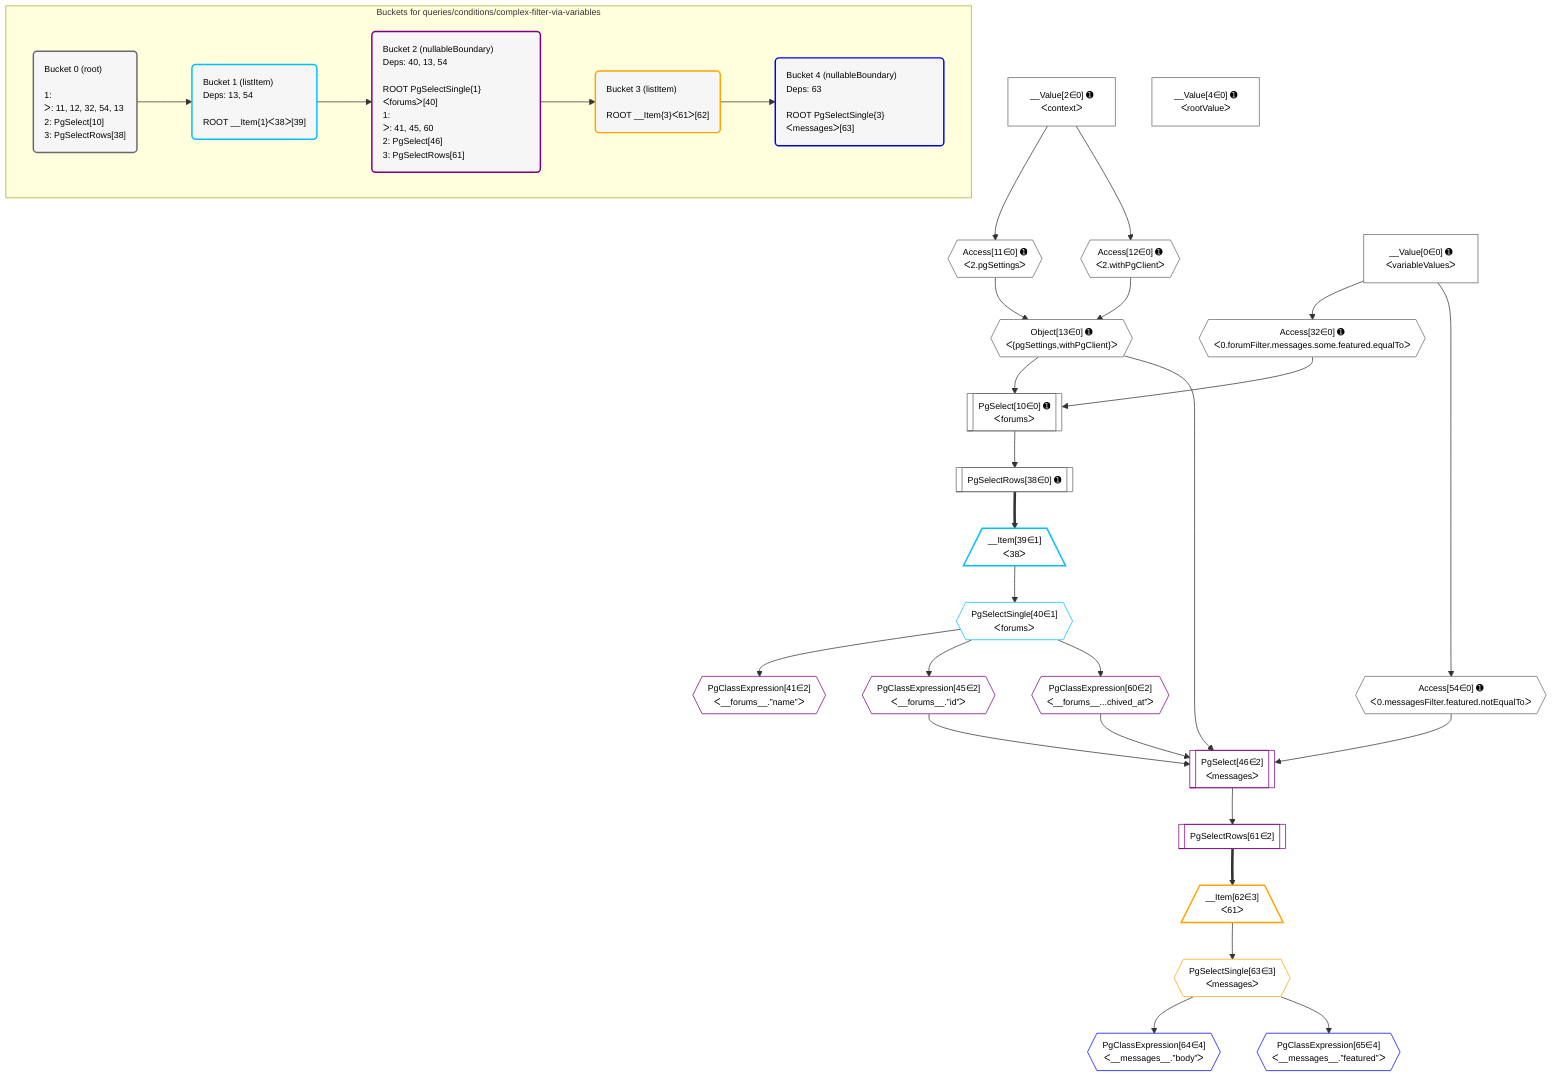 %%{init: {'themeVariables': { 'fontSize': '12px'}}}%%
graph TD
    classDef path fill:#eee,stroke:#000,color:#000
    classDef plan fill:#fff,stroke-width:1px,color:#000
    classDef itemplan fill:#fff,stroke-width:2px,color:#000
    classDef unbatchedplan fill:#dff,stroke-width:1px,color:#000
    classDef sideeffectplan fill:#fcc,stroke-width:2px,color:#000
    classDef bucket fill:#f6f6f6,color:#000,stroke-width:2px,text-align:left


    %% plan dependencies
    PgSelect10[["PgSelect[10∈0] ➊<br />ᐸforumsᐳ"]]:::plan
    Object13{{"Object[13∈0] ➊<br />ᐸ{pgSettings,withPgClient}ᐳ"}}:::plan
    Access32{{"Access[32∈0] ➊<br />ᐸ0.forumFilter.messages.some.featured.equalToᐳ"}}:::plan
    Object13 & Access32 --> PgSelect10
    Access11{{"Access[11∈0] ➊<br />ᐸ2.pgSettingsᐳ"}}:::plan
    Access12{{"Access[12∈0] ➊<br />ᐸ2.withPgClientᐳ"}}:::plan
    Access11 & Access12 --> Object13
    __Value2["__Value[2∈0] ➊<br />ᐸcontextᐳ"]:::plan
    __Value2 --> Access11
    __Value2 --> Access12
    __Value0["__Value[0∈0] ➊<br />ᐸvariableValuesᐳ"]:::plan
    __Value0 --> Access32
    PgSelectRows38[["PgSelectRows[38∈0] ➊"]]:::plan
    PgSelect10 --> PgSelectRows38
    Access54{{"Access[54∈0] ➊<br />ᐸ0.messagesFilter.featured.notEqualToᐳ"}}:::plan
    __Value0 --> Access54
    __Value4["__Value[4∈0] ➊<br />ᐸrootValueᐳ"]:::plan
    __Item39[/"__Item[39∈1]<br />ᐸ38ᐳ"\]:::itemplan
    PgSelectRows38 ==> __Item39
    PgSelectSingle40{{"PgSelectSingle[40∈1]<br />ᐸforumsᐳ"}}:::plan
    __Item39 --> PgSelectSingle40
    PgSelect46[["PgSelect[46∈2]<br />ᐸmessagesᐳ"]]:::plan
    PgClassExpression45{{"PgClassExpression[45∈2]<br />ᐸ__forums__.”id”ᐳ"}}:::plan
    PgClassExpression60{{"PgClassExpression[60∈2]<br />ᐸ__forums__...chived_at”ᐳ"}}:::plan
    Object13 & PgClassExpression45 & Access54 & PgClassExpression60 --> PgSelect46
    PgClassExpression41{{"PgClassExpression[41∈2]<br />ᐸ__forums__.”name”ᐳ"}}:::plan
    PgSelectSingle40 --> PgClassExpression41
    PgSelectSingle40 --> PgClassExpression45
    PgSelectSingle40 --> PgClassExpression60
    PgSelectRows61[["PgSelectRows[61∈2]"]]:::plan
    PgSelect46 --> PgSelectRows61
    __Item62[/"__Item[62∈3]<br />ᐸ61ᐳ"\]:::itemplan
    PgSelectRows61 ==> __Item62
    PgSelectSingle63{{"PgSelectSingle[63∈3]<br />ᐸmessagesᐳ"}}:::plan
    __Item62 --> PgSelectSingle63
    PgClassExpression64{{"PgClassExpression[64∈4]<br />ᐸ__messages__.”body”ᐳ"}}:::plan
    PgSelectSingle63 --> PgClassExpression64
    PgClassExpression65{{"PgClassExpression[65∈4]<br />ᐸ__messages__.”featured”ᐳ"}}:::plan
    PgSelectSingle63 --> PgClassExpression65

    %% define steps

    subgraph "Buckets for queries/conditions/complex-filter-via-variables"
    Bucket0("Bucket 0 (root)<br /><br />1: <br />ᐳ: 11, 12, 32, 54, 13<br />2: PgSelect[10]<br />3: PgSelectRows[38]"):::bucket
    classDef bucket0 stroke:#696969
    class Bucket0,__Value0,__Value2,__Value4,PgSelect10,Access11,Access12,Object13,Access32,PgSelectRows38,Access54 bucket0
    Bucket1("Bucket 1 (listItem)<br />Deps: 13, 54<br /><br />ROOT __Item{1}ᐸ38ᐳ[39]"):::bucket
    classDef bucket1 stroke:#00bfff
    class Bucket1,__Item39,PgSelectSingle40 bucket1
    Bucket2("Bucket 2 (nullableBoundary)<br />Deps: 40, 13, 54<br /><br />ROOT PgSelectSingle{1}ᐸforumsᐳ[40]<br />1: <br />ᐳ: 41, 45, 60<br />2: PgSelect[46]<br />3: PgSelectRows[61]"):::bucket
    classDef bucket2 stroke:#7f007f
    class Bucket2,PgClassExpression41,PgClassExpression45,PgSelect46,PgClassExpression60,PgSelectRows61 bucket2
    Bucket3("Bucket 3 (listItem)<br /><br />ROOT __Item{3}ᐸ61ᐳ[62]"):::bucket
    classDef bucket3 stroke:#ffa500
    class Bucket3,__Item62,PgSelectSingle63 bucket3
    Bucket4("Bucket 4 (nullableBoundary)<br />Deps: 63<br /><br />ROOT PgSelectSingle{3}ᐸmessagesᐳ[63]"):::bucket
    classDef bucket4 stroke:#0000ff
    class Bucket4,PgClassExpression64,PgClassExpression65 bucket4
    Bucket0 --> Bucket1
    Bucket1 --> Bucket2
    Bucket2 --> Bucket3
    Bucket3 --> Bucket4
    end
